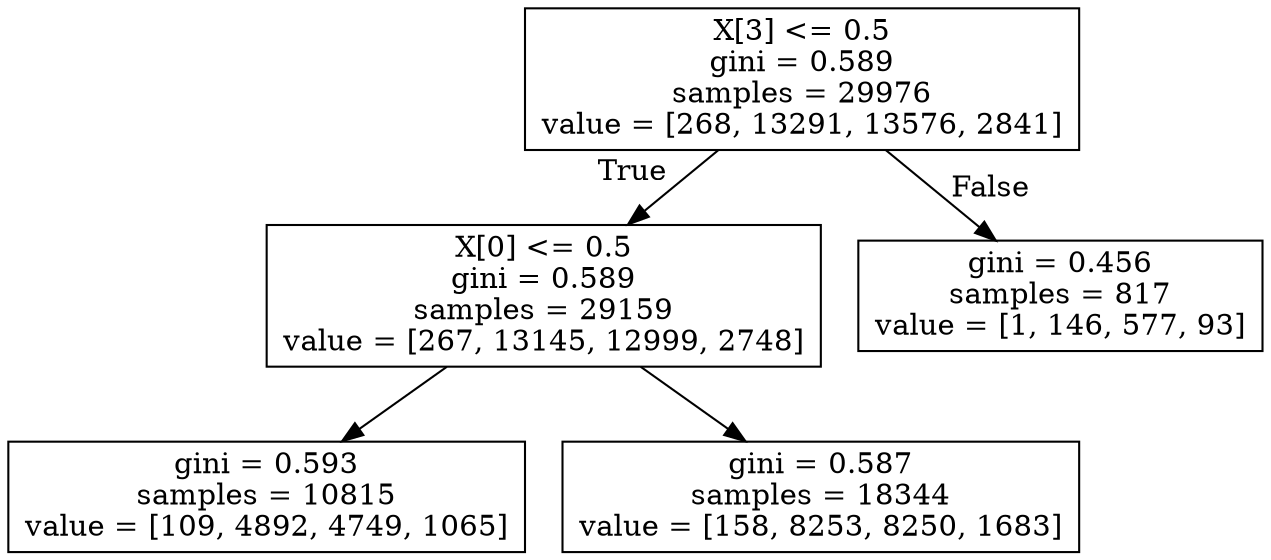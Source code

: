 digraph Tree {
node [shape=box] ;
0 [label="X[3] <= 0.5\ngini = 0.589\nsamples = 29976\nvalue = [268, 13291, 13576, 2841]"] ;
1 [label="X[0] <= 0.5\ngini = 0.589\nsamples = 29159\nvalue = [267, 13145, 12999, 2748]"] ;
0 -> 1 [labeldistance=2.5, labelangle=45, headlabel="True"] ;
2 [label="gini = 0.593\nsamples = 10815\nvalue = [109, 4892, 4749, 1065]"] ;
1 -> 2 ;
3 [label="gini = 0.587\nsamples = 18344\nvalue = [158, 8253, 8250, 1683]"] ;
1 -> 3 ;
4 [label="gini = 0.456\nsamples = 817\nvalue = [1, 146, 577, 93]"] ;
0 -> 4 [labeldistance=2.5, labelangle=-45, headlabel="False"] ;
}